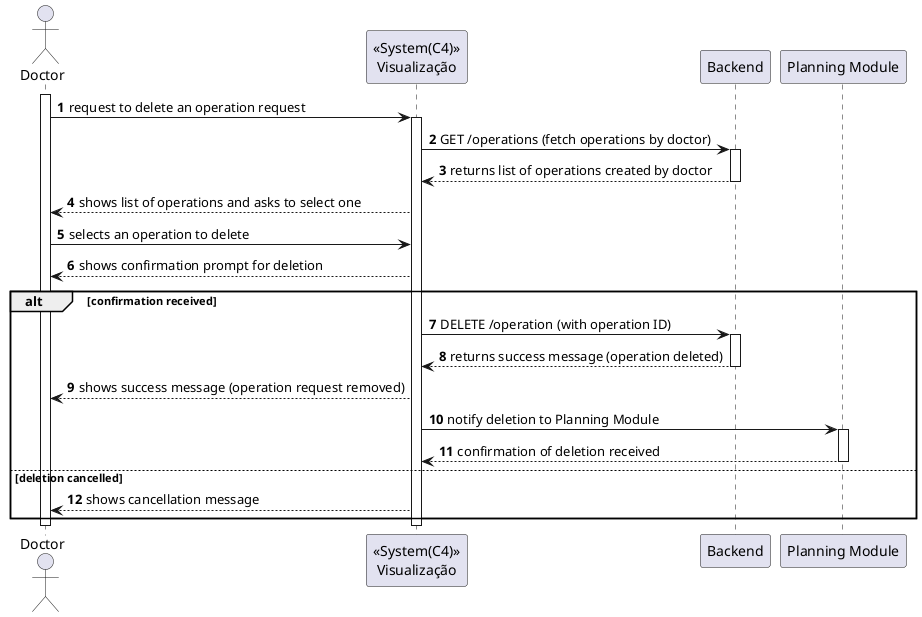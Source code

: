 ﻿@startuml
'https://plantuml.com/sequence-diagram

autonumber
actor Doctor as doc
participant "<<System(C4)>>\nVisualização" as sys
participant "Backend" as backend
participant "Planning Module" as planning

activate doc

doc -> sys: request to delete an operation request

activate sys

sys -> backend : GET /operations (fetch operations by doctor)

activate backend

backend --> sys : returns list of operations created by doctor

deactivate backend

sys --> doc: shows list of operations and asks to select one

doc -> sys: selects an operation to delete

sys --> doc: shows confirmation prompt for deletion

alt confirmation received

    sys -> backend : DELETE /operation (with operation ID)

    activate backend

    backend --> sys : returns success message (operation deleted)

    deactivate backend

    sys --> doc: shows success message (operation request removed)

    sys -> planning: notify deletion to Planning Module

    activate planning

    planning --> sys: confirmation of deletion received

    deactivate planning

else deletion cancelled

    sys --> doc: shows cancellation message

end

deactivate sys
deactivate doc

@enduml
